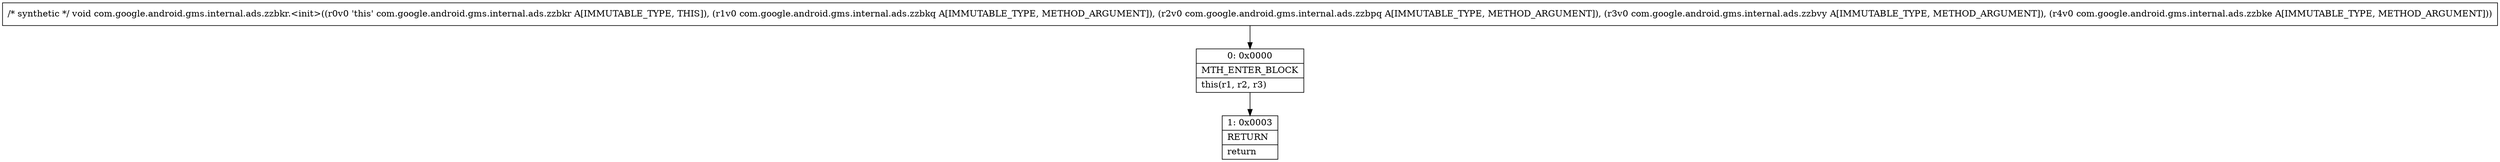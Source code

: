 digraph "CFG forcom.google.android.gms.internal.ads.zzbkr.\<init\>(Lcom\/google\/android\/gms\/internal\/ads\/zzbkq;Lcom\/google\/android\/gms\/internal\/ads\/zzbpq;Lcom\/google\/android\/gms\/internal\/ads\/zzbvy;Lcom\/google\/android\/gms\/internal\/ads\/zzbke;)V" {
Node_0 [shape=record,label="{0\:\ 0x0000|MTH_ENTER_BLOCK\l|this(r1, r2, r3)\l}"];
Node_1 [shape=record,label="{1\:\ 0x0003|RETURN\l|return\l}"];
MethodNode[shape=record,label="{\/* synthetic *\/ void com.google.android.gms.internal.ads.zzbkr.\<init\>((r0v0 'this' com.google.android.gms.internal.ads.zzbkr A[IMMUTABLE_TYPE, THIS]), (r1v0 com.google.android.gms.internal.ads.zzbkq A[IMMUTABLE_TYPE, METHOD_ARGUMENT]), (r2v0 com.google.android.gms.internal.ads.zzbpq A[IMMUTABLE_TYPE, METHOD_ARGUMENT]), (r3v0 com.google.android.gms.internal.ads.zzbvy A[IMMUTABLE_TYPE, METHOD_ARGUMENT]), (r4v0 com.google.android.gms.internal.ads.zzbke A[IMMUTABLE_TYPE, METHOD_ARGUMENT])) }"];
MethodNode -> Node_0;
Node_0 -> Node_1;
}


